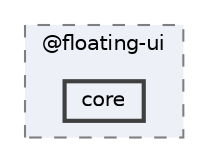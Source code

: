 digraph "C:/Users/arisc/OneDrive/Documents/GitHub/FINAL/EcoEats-Project/node_modules/@floating-ui/core"
{
 // LATEX_PDF_SIZE
  bgcolor="transparent";
  edge [fontname=Helvetica,fontsize=10,labelfontname=Helvetica,labelfontsize=10];
  node [fontname=Helvetica,fontsize=10,shape=box,height=0.2,width=0.4];
  compound=true
  subgraph clusterdir_79897f0c3e5fea55e31bd087b1e43170 {
    graph [ bgcolor="#edf0f7", pencolor="grey50", label="@floating-ui", fontname=Helvetica,fontsize=10 style="filled,dashed", URL="dir_79897f0c3e5fea55e31bd087b1e43170.html",tooltip=""]
  dir_d294cbea15127c5f2e8e8c6f3a2840bf [label="core", fillcolor="#edf0f7", color="grey25", style="filled,bold", URL="dir_d294cbea15127c5f2e8e8c6f3a2840bf.html",tooltip=""];
  }
}
